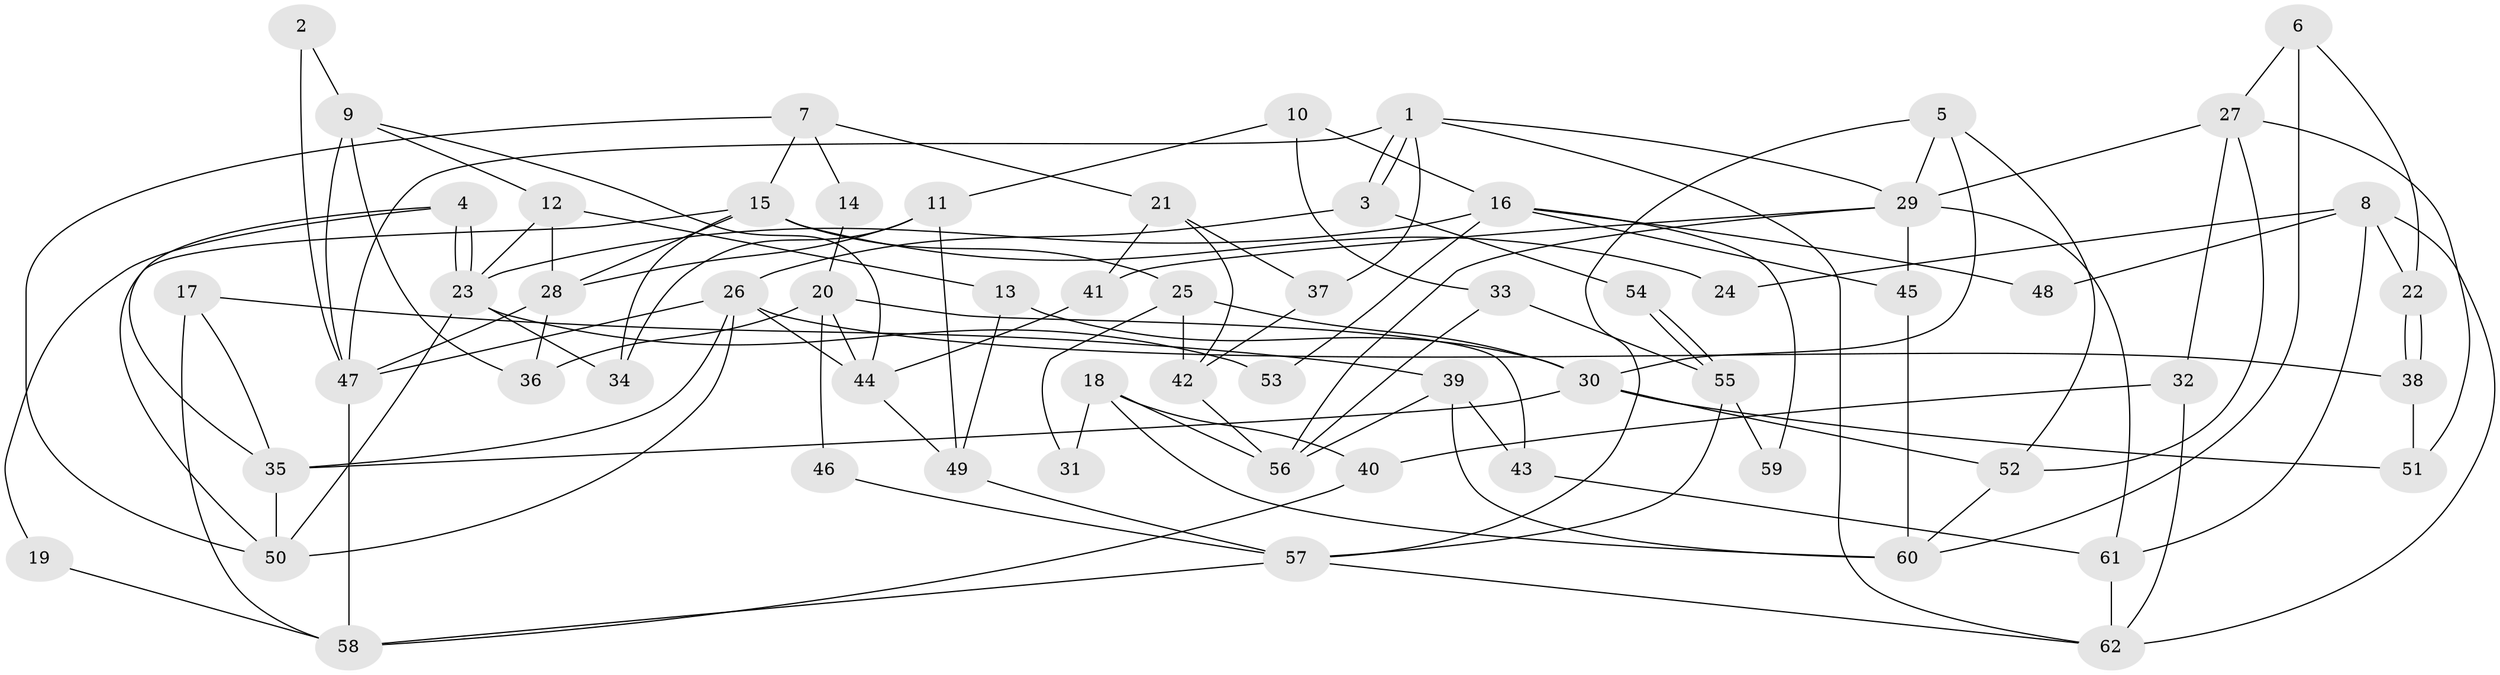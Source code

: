// Generated by graph-tools (version 1.1) at 2025/26/03/09/25 03:26:14]
// undirected, 62 vertices, 124 edges
graph export_dot {
graph [start="1"]
  node [color=gray90,style=filled];
  1;
  2;
  3;
  4;
  5;
  6;
  7;
  8;
  9;
  10;
  11;
  12;
  13;
  14;
  15;
  16;
  17;
  18;
  19;
  20;
  21;
  22;
  23;
  24;
  25;
  26;
  27;
  28;
  29;
  30;
  31;
  32;
  33;
  34;
  35;
  36;
  37;
  38;
  39;
  40;
  41;
  42;
  43;
  44;
  45;
  46;
  47;
  48;
  49;
  50;
  51;
  52;
  53;
  54;
  55;
  56;
  57;
  58;
  59;
  60;
  61;
  62;
  1 -- 29;
  1 -- 3;
  1 -- 3;
  1 -- 37;
  1 -- 47;
  1 -- 62;
  2 -- 9;
  2 -- 47;
  3 -- 26;
  3 -- 54;
  4 -- 35;
  4 -- 23;
  4 -- 23;
  4 -- 19;
  5 -- 57;
  5 -- 29;
  5 -- 30;
  5 -- 52;
  6 -- 22;
  6 -- 27;
  6 -- 60;
  7 -- 50;
  7 -- 15;
  7 -- 14;
  7 -- 21;
  8 -- 62;
  8 -- 61;
  8 -- 22;
  8 -- 24;
  8 -- 48;
  9 -- 12;
  9 -- 44;
  9 -- 36;
  9 -- 47;
  10 -- 11;
  10 -- 16;
  10 -- 33;
  11 -- 34;
  11 -- 28;
  11 -- 49;
  12 -- 23;
  12 -- 28;
  12 -- 13;
  13 -- 30;
  13 -- 49;
  14 -- 20;
  15 -- 25;
  15 -- 50;
  15 -- 24;
  15 -- 28;
  15 -- 34;
  16 -- 23;
  16 -- 45;
  16 -- 48;
  16 -- 53;
  16 -- 59;
  17 -- 39;
  17 -- 58;
  17 -- 35;
  18 -- 60;
  18 -- 40;
  18 -- 31;
  18 -- 56;
  19 -- 58;
  20 -- 36;
  20 -- 44;
  20 -- 43;
  20 -- 46;
  21 -- 42;
  21 -- 37;
  21 -- 41;
  22 -- 38;
  22 -- 38;
  23 -- 50;
  23 -- 34;
  23 -- 53;
  25 -- 42;
  25 -- 30;
  25 -- 31;
  26 -- 44;
  26 -- 47;
  26 -- 35;
  26 -- 38;
  26 -- 50;
  27 -- 51;
  27 -- 52;
  27 -- 29;
  27 -- 32;
  28 -- 47;
  28 -- 36;
  29 -- 56;
  29 -- 41;
  29 -- 45;
  29 -- 61;
  30 -- 35;
  30 -- 51;
  30 -- 52;
  32 -- 62;
  32 -- 40;
  33 -- 55;
  33 -- 56;
  35 -- 50;
  37 -- 42;
  38 -- 51;
  39 -- 60;
  39 -- 56;
  39 -- 43;
  40 -- 58;
  41 -- 44;
  42 -- 56;
  43 -- 61;
  44 -- 49;
  45 -- 60;
  46 -- 57;
  47 -- 58;
  49 -- 57;
  52 -- 60;
  54 -- 55;
  54 -- 55;
  55 -- 57;
  55 -- 59;
  57 -- 62;
  57 -- 58;
  61 -- 62;
}
